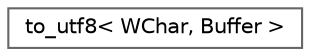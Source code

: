 digraph "类继承关系图"
{
 // LATEX_PDF_SIZE
  bgcolor="transparent";
  edge [fontname=Helvetica,fontsize=10,labelfontname=Helvetica,labelfontsize=10];
  node [fontname=Helvetica,fontsize=10,shape=box,height=0.2,width=0.4];
  rankdir="LR";
  Node0 [id="Node000000",label="to_utf8\< WChar, Buffer \>",height=0.2,width=0.4,color="grey40", fillcolor="white", style="filled",URL="$classdetail_1_1to__utf8.html",tooltip=" "];
}
